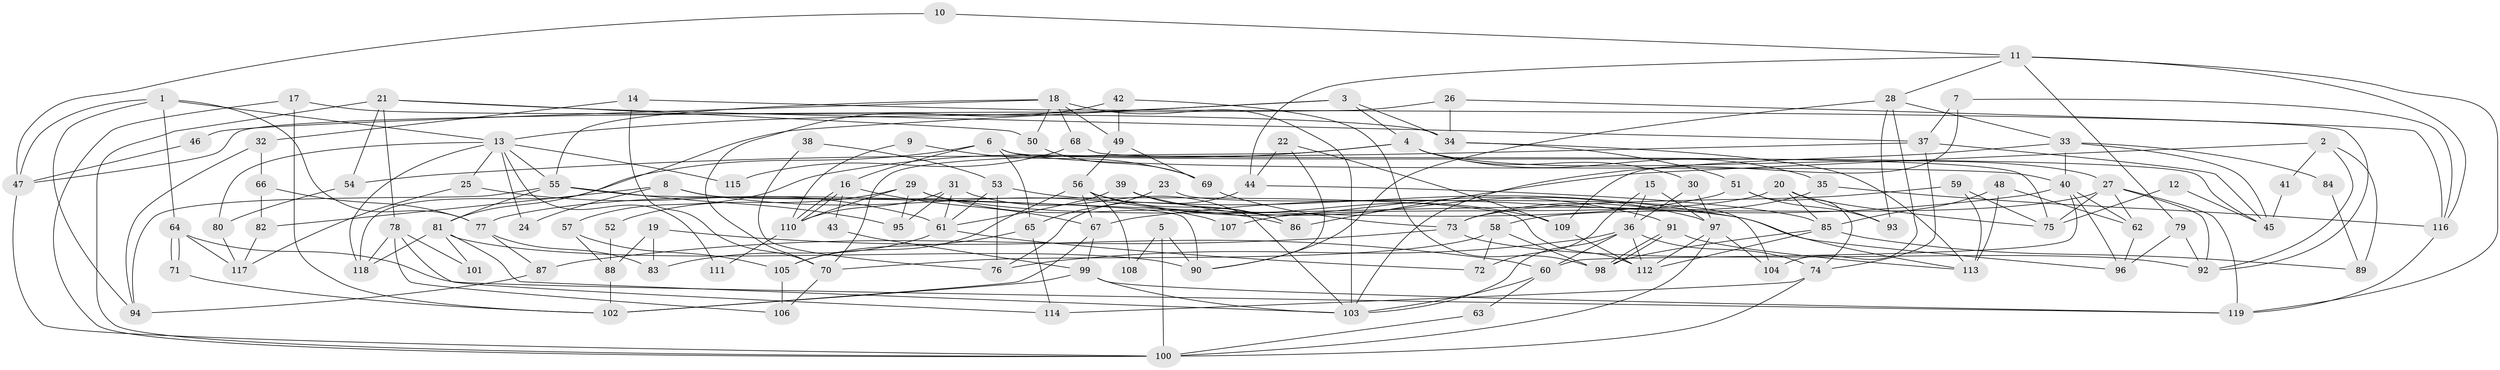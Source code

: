 // coarse degree distribution, {8: 0.05263157894736842, 6: 0.17105263157894737, 11: 0.02631578947368421, 7: 0.07894736842105263, 3: 0.21052631578947367, 5: 0.21052631578947367, 4: 0.13157894736842105, 2: 0.06578947368421052, 9: 0.05263157894736842}
// Generated by graph-tools (version 1.1) at 2025/41/03/06/25 10:41:53]
// undirected, 119 vertices, 238 edges
graph export_dot {
graph [start="1"]
  node [color=gray90,style=filled];
  1;
  2;
  3;
  4;
  5;
  6;
  7;
  8;
  9;
  10;
  11;
  12;
  13;
  14;
  15;
  16;
  17;
  18;
  19;
  20;
  21;
  22;
  23;
  24;
  25;
  26;
  27;
  28;
  29;
  30;
  31;
  32;
  33;
  34;
  35;
  36;
  37;
  38;
  39;
  40;
  41;
  42;
  43;
  44;
  45;
  46;
  47;
  48;
  49;
  50;
  51;
  52;
  53;
  54;
  55;
  56;
  57;
  58;
  59;
  60;
  61;
  62;
  63;
  64;
  65;
  66;
  67;
  68;
  69;
  70;
  71;
  72;
  73;
  74;
  75;
  76;
  77;
  78;
  79;
  80;
  81;
  82;
  83;
  84;
  85;
  86;
  87;
  88;
  89;
  90;
  91;
  92;
  93;
  94;
  95;
  96;
  97;
  98;
  99;
  100;
  101;
  102;
  103;
  104;
  105;
  106;
  107;
  108;
  109;
  110;
  111;
  112;
  113;
  114;
  115;
  116;
  117;
  118;
  119;
  1 -- 13;
  1 -- 47;
  1 -- 64;
  1 -- 77;
  1 -- 94;
  2 -- 92;
  2 -- 86;
  2 -- 41;
  2 -- 89;
  3 -- 81;
  3 -- 13;
  3 -- 4;
  3 -- 34;
  4 -- 70;
  4 -- 27;
  4 -- 30;
  4 -- 35;
  4 -- 57;
  5 -- 90;
  5 -- 100;
  5 -- 108;
  6 -- 16;
  6 -- 40;
  6 -- 45;
  6 -- 65;
  6 -- 118;
  7 -- 109;
  7 -- 116;
  7 -- 37;
  8 -- 112;
  8 -- 82;
  8 -- 24;
  8 -- 107;
  9 -- 69;
  9 -- 110;
  10 -- 47;
  10 -- 11;
  11 -- 119;
  11 -- 79;
  11 -- 28;
  11 -- 44;
  11 -- 116;
  12 -- 75;
  12 -- 45;
  13 -- 118;
  13 -- 55;
  13 -- 24;
  13 -- 25;
  13 -- 80;
  13 -- 111;
  13 -- 115;
  14 -- 70;
  14 -- 92;
  14 -- 32;
  15 -- 36;
  15 -- 97;
  15 -- 72;
  16 -- 110;
  16 -- 110;
  16 -- 67;
  16 -- 43;
  17 -- 100;
  17 -- 34;
  17 -- 102;
  18 -- 103;
  18 -- 55;
  18 -- 46;
  18 -- 49;
  18 -- 50;
  18 -- 68;
  19 -- 88;
  19 -- 60;
  19 -- 83;
  20 -- 75;
  20 -- 93;
  20 -- 85;
  20 -- 107;
  21 -- 100;
  21 -- 50;
  21 -- 37;
  21 -- 54;
  21 -- 78;
  22 -- 90;
  22 -- 44;
  22 -- 109;
  23 -- 104;
  23 -- 65;
  25 -- 117;
  25 -- 61;
  26 -- 116;
  26 -- 34;
  26 -- 47;
  27 -- 58;
  27 -- 62;
  27 -- 75;
  27 -- 92;
  27 -- 119;
  28 -- 33;
  28 -- 90;
  28 -- 93;
  28 -- 104;
  29 -- 96;
  29 -- 110;
  29 -- 52;
  29 -- 86;
  29 -- 95;
  30 -- 97;
  30 -- 36;
  31 -- 61;
  31 -- 103;
  31 -- 95;
  31 -- 110;
  32 -- 94;
  32 -- 66;
  33 -- 103;
  33 -- 45;
  33 -- 40;
  33 -- 84;
  34 -- 113;
  34 -- 51;
  35 -- 116;
  35 -- 73;
  36 -- 74;
  36 -- 60;
  36 -- 76;
  36 -- 103;
  36 -- 112;
  37 -- 45;
  37 -- 54;
  37 -- 74;
  38 -- 53;
  38 -- 76;
  39 -- 86;
  39 -- 61;
  39 -- 97;
  40 -- 60;
  40 -- 62;
  40 -- 67;
  40 -- 96;
  41 -- 45;
  42 -- 98;
  42 -- 49;
  42 -- 70;
  43 -- 99;
  44 -- 85;
  44 -- 76;
  46 -- 47;
  47 -- 100;
  48 -- 62;
  48 -- 113;
  48 -- 85;
  49 -- 56;
  49 -- 69;
  50 -- 69;
  51 -- 77;
  51 -- 74;
  51 -- 93;
  52 -- 88;
  53 -- 76;
  53 -- 61;
  53 -- 113;
  54 -- 80;
  55 -- 90;
  55 -- 95;
  55 -- 81;
  55 -- 94;
  56 -- 67;
  56 -- 109;
  56 -- 86;
  56 -- 91;
  56 -- 105;
  56 -- 108;
  57 -- 105;
  57 -- 88;
  58 -- 98;
  58 -- 70;
  58 -- 72;
  59 -- 73;
  59 -- 113;
  59 -- 75;
  60 -- 103;
  60 -- 63;
  61 -- 72;
  61 -- 83;
  62 -- 96;
  63 -- 100;
  64 -- 71;
  64 -- 71;
  64 -- 117;
  64 -- 119;
  65 -- 114;
  65 -- 105;
  66 -- 77;
  66 -- 82;
  67 -- 102;
  67 -- 99;
  68 -- 75;
  68 -- 115;
  69 -- 73;
  70 -- 106;
  71 -- 102;
  73 -- 87;
  73 -- 92;
  74 -- 100;
  74 -- 114;
  77 -- 83;
  77 -- 87;
  78 -- 118;
  78 -- 101;
  78 -- 106;
  78 -- 114;
  79 -- 92;
  79 -- 96;
  80 -- 117;
  81 -- 103;
  81 -- 90;
  81 -- 101;
  81 -- 118;
  82 -- 117;
  84 -- 89;
  85 -- 89;
  85 -- 98;
  85 -- 112;
  87 -- 94;
  88 -- 102;
  91 -- 98;
  91 -- 98;
  91 -- 113;
  97 -- 112;
  97 -- 100;
  97 -- 104;
  99 -- 119;
  99 -- 102;
  99 -- 103;
  105 -- 106;
  109 -- 112;
  110 -- 111;
  116 -- 119;
}

